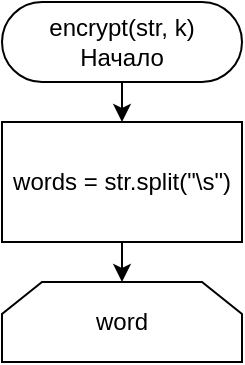 <mxfile version="23.0.2" type="device">
  <diagram name="Страница — 1" id="zoibmuiwLpWQmR0h0pZn">
    <mxGraphModel dx="521" dy="613" grid="1" gridSize="10" guides="1" tooltips="1" connect="1" arrows="1" fold="1" page="1" pageScale="1" pageWidth="827" pageHeight="1169" math="0" shadow="0">
      <root>
        <mxCell id="0" />
        <mxCell id="1" parent="0" />
        <mxCell id="ve9ROvmDKqKzqStwBjqm-3" style="edgeStyle=orthogonalEdgeStyle;rounded=0;orthogonalLoop=1;jettySize=auto;html=1;exitX=0.5;exitY=1;exitDx=0;exitDy=0;entryX=0.5;entryY=0;entryDx=0;entryDy=0;" edge="1" parent="1" source="ZhcjvvZl7OGJaKGq7VVc-1" target="ve9ROvmDKqKzqStwBjqm-1">
          <mxGeometry relative="1" as="geometry" />
        </mxCell>
        <mxCell id="ZhcjvvZl7OGJaKGq7VVc-1" value="encrypt(str, k)&lt;br&gt;Начало" style="rounded=1;whiteSpace=wrap;html=1;arcSize=50;" parent="1" vertex="1">
          <mxGeometry x="280" y="80" width="120" height="40" as="geometry" />
        </mxCell>
        <mxCell id="ve9ROvmDKqKzqStwBjqm-4" style="edgeStyle=orthogonalEdgeStyle;rounded=0;orthogonalLoop=1;jettySize=auto;html=1;exitX=0.5;exitY=1;exitDx=0;exitDy=0;entryX=0.5;entryY=0;entryDx=0;entryDy=0;" edge="1" parent="1" source="ve9ROvmDKqKzqStwBjqm-1" target="ve9ROvmDKqKzqStwBjqm-2">
          <mxGeometry relative="1" as="geometry" />
        </mxCell>
        <mxCell id="ve9ROvmDKqKzqStwBjqm-1" value="words = str.split(&quot;\\s&quot;)" style="rounded=0;whiteSpace=wrap;html=1;" vertex="1" parent="1">
          <mxGeometry x="280" y="140" width="120" height="60" as="geometry" />
        </mxCell>
        <mxCell id="ve9ROvmDKqKzqStwBjqm-2" value="word" style="shape=loopLimit;whiteSpace=wrap;html=1;" vertex="1" parent="1">
          <mxGeometry x="280" y="220" width="120" height="40" as="geometry" />
        </mxCell>
      </root>
    </mxGraphModel>
  </diagram>
</mxfile>
